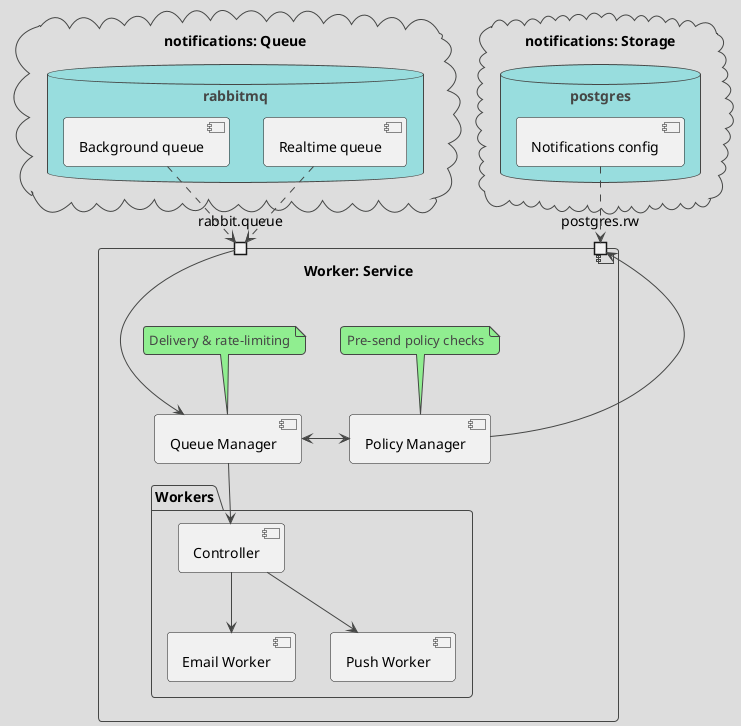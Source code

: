 @startuml "Notifications worker module"
!theme toy
'''Часть сервиса уведомлений, отвечающая за доставку уведомлений в каналы распространения''


'''Хранилища и внешние сервисы'''
cloud "notifications: Queue" {
    database "rabbitmq" {
        [Realtime queue]
        [Background queue]
    }
}

cloud "notifications: Storage" {
    database "postgres" {
        [Notifications config]

    }
}


'''Компоненты бизнес-логики'''
component "Worker: Service" {
    'Внешние интерфейсы службы'
    portin rabbit.queue
    portin postgres.rw

    'Компоненты службы'
    [Queue Manager]
    note top of [Queue Manager]: Delivery & rate-limiting

    [Policy Manager]
    note top of [Policy Manager]: Pre-send policy checks

    package "Workers" {
        [Controller]
        [Email Worker]
        [Push Worker]
    }

    'Внутренние каналы службы'
    [Queue Manager] --> [Controller]
    [Queue Manager] <-> [Policy Manager]

    [Controller] --> [Email Worker]
    [Controller] --> [Push Worker]

    'Обслуживание внешних интерфейсы'
    rabbit.queue -->  [Queue Manager]
    postgres.rw  <--  [Policy Manager]
}


'''Обслуживание внешних и облачных сервисов'''
[Background queue] ..> rabbit.queue
[Realtime queue]   ..> rabbit.queue
[Notifications config] ..> postgres.rw

@enduml
